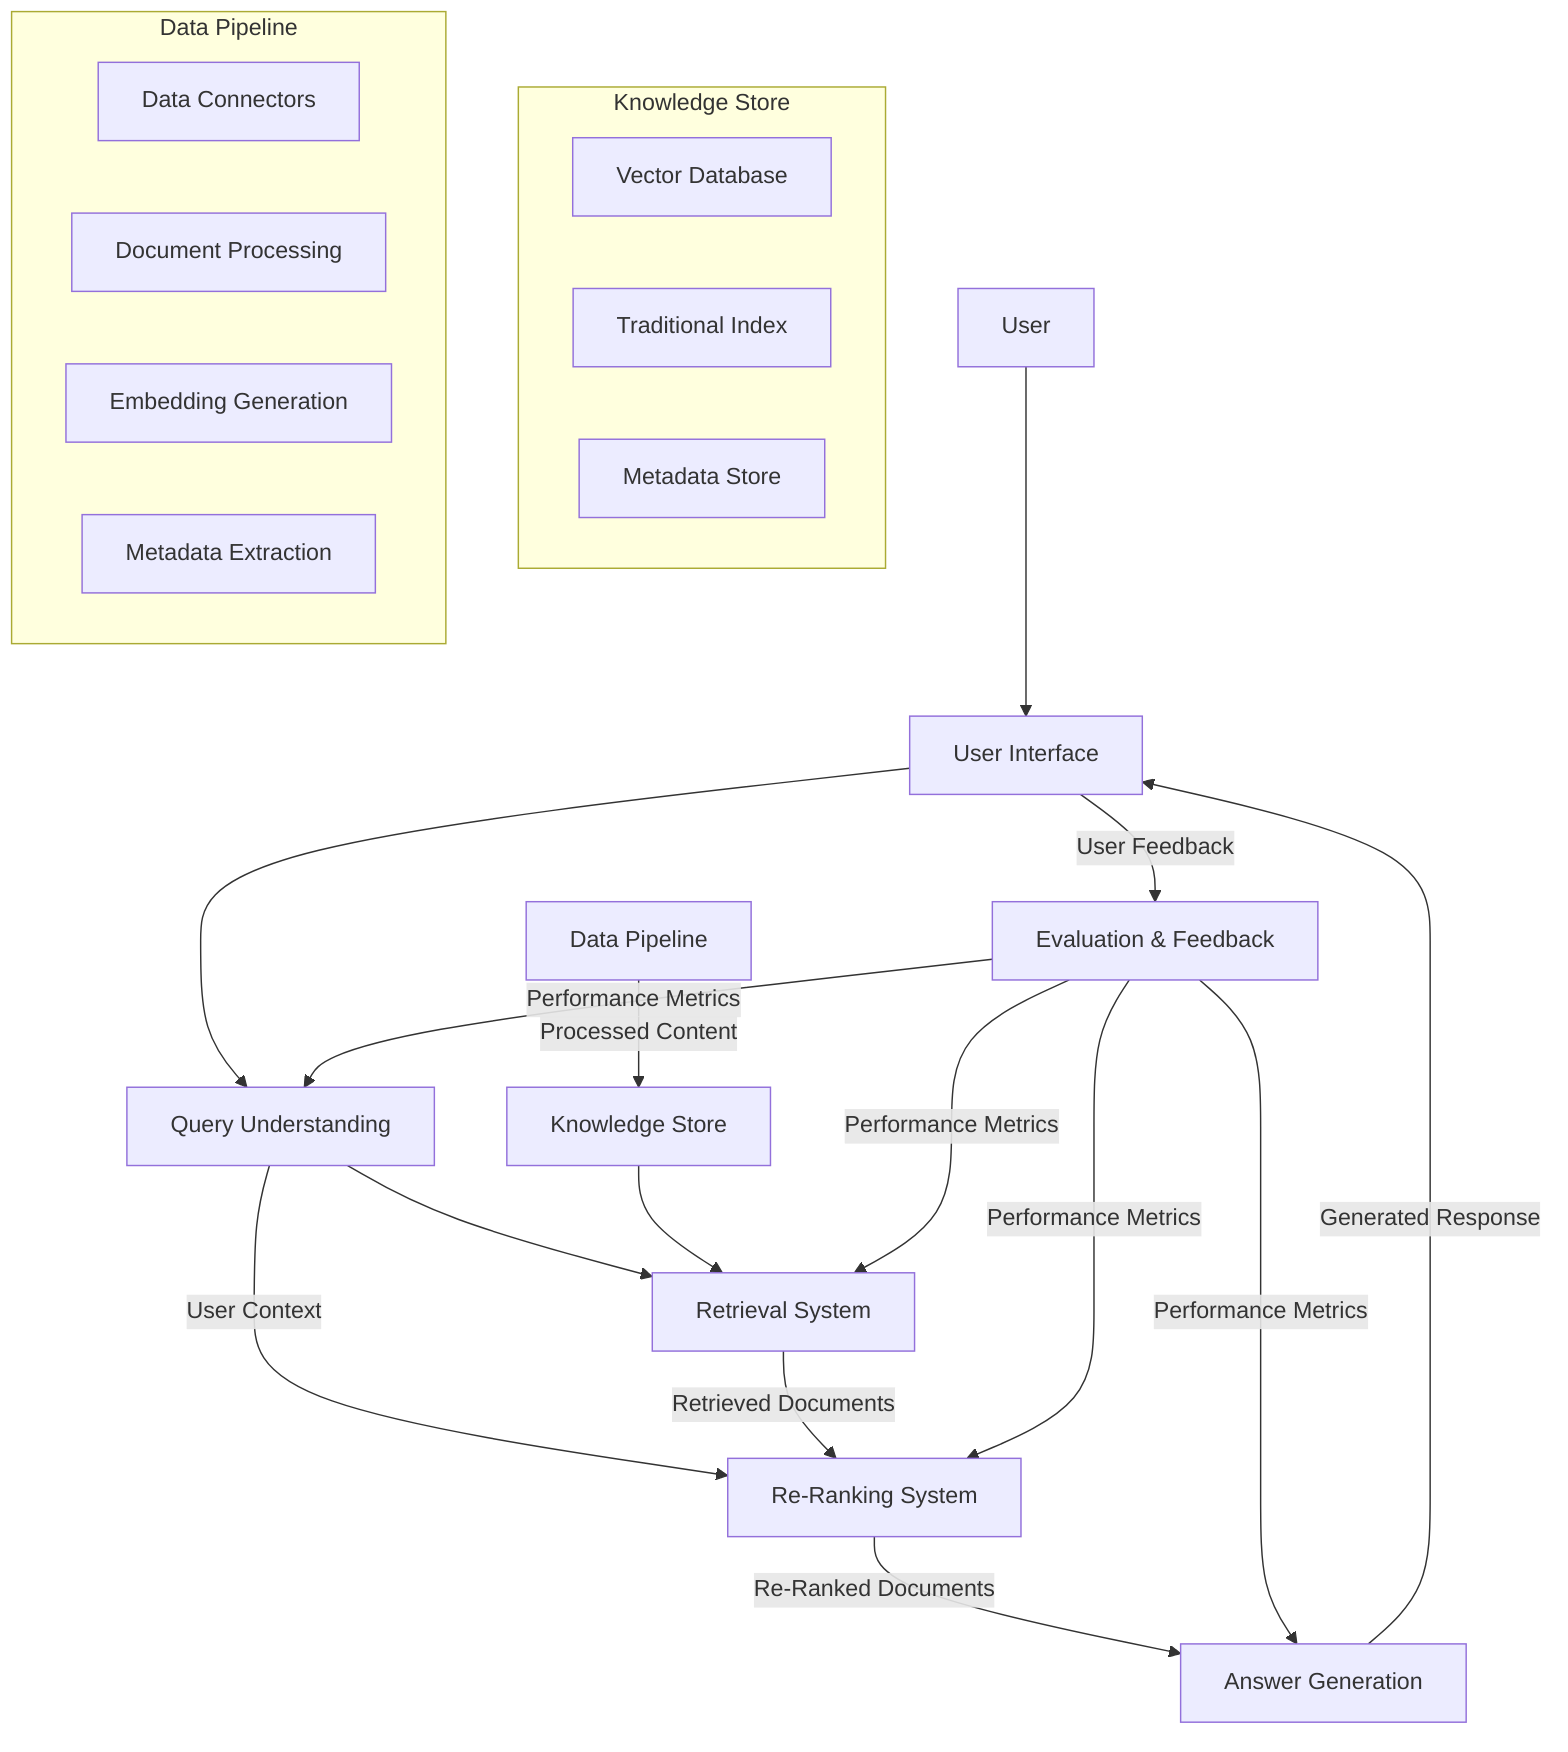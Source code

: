 flowchart TB
    User["User"] --> UI["User Interface"]
    UI --> QU["Query Understanding"]
    QU --> RS["Retrieval System"]
    QU --> |User Context| RR["Re-Ranking System"]
    RS --> |Retrieved Documents| RR
    RR --> |Re-Ranked Documents| AG["Answer Generation"]
    AG --> |Generated Response| UI
    DP["Data Pipeline"] --> |Processed Content| KS["Knowledge Store"]
    KS --> RS
    EF["Evaluation & Feedback"] --> |Performance Metrics| QU
    EF --> |Performance Metrics| RS
    EF --> |Performance Metrics| RR
    EF --> |Performance Metrics| AG
    UI --> |User Feedback| EF
    
    subgraph "Knowledge Store"
        VDB["Vector Database"]
        TI["Traditional Index"]
        MD["Metadata Store"]
    end
    
    subgraph "Data Pipeline"
        DC["Data Connectors"]
        DP1["Document Processing"]
        EG["Embedding Generation"]
        ME["Metadata Extraction"]
    end